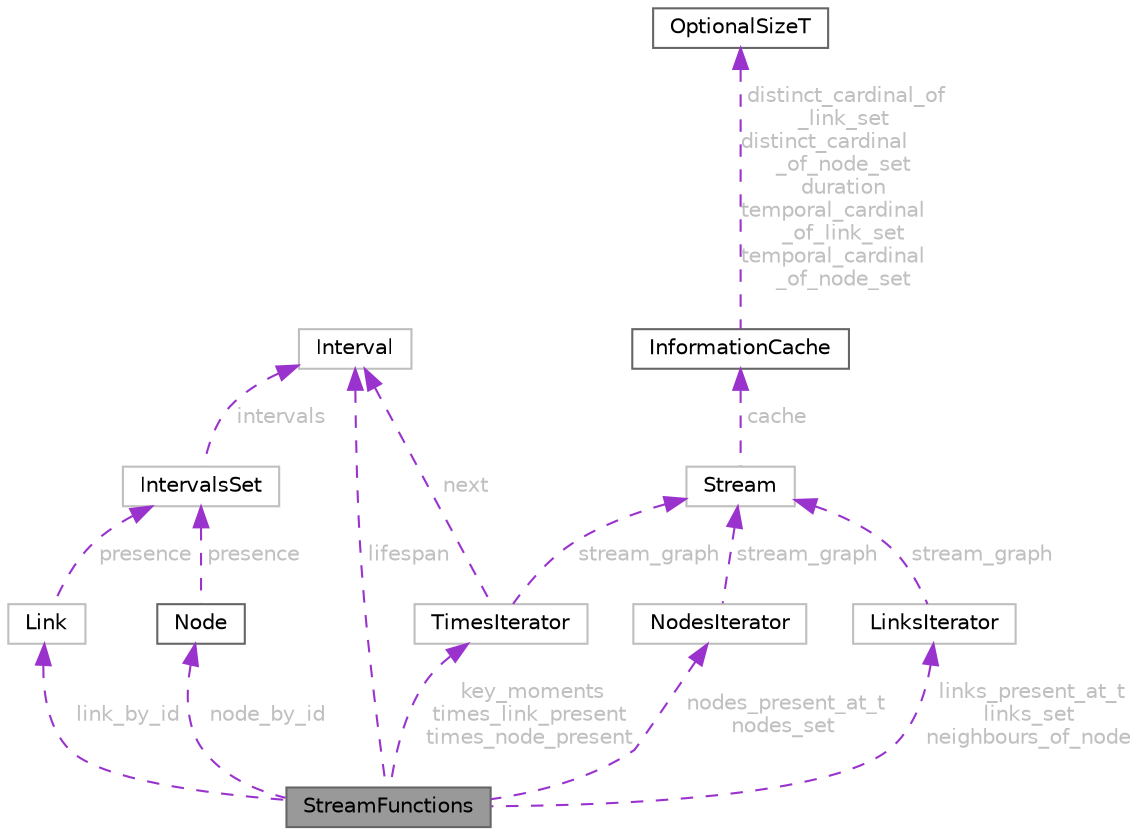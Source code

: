 digraph "StreamFunctions"
{
 // LATEX_PDF_SIZE
  bgcolor="transparent";
  edge [fontname=Helvetica,fontsize=10,labelfontname=Helvetica,labelfontsize=10];
  node [fontname=Helvetica,fontsize=10,shape=box,height=0.2,width=0.4];
  Node1 [id="Node000001",label="StreamFunctions",height=0.2,width=0.4,color="gray40", fillcolor="grey60", style="filled", fontcolor="black",tooltip="Table of functions to access the data of a StreamGraph."];
  Node2 -> Node1 [id="edge1_Node000001_Node000002",dir="back",color="darkorchid3",style="dashed",tooltip=" ",label=" lifespan",fontcolor="grey" ];
  Node2 [id="Node000002",label="Interval",height=0.2,width=0.4,color="grey75", fillcolor="white", style="filled",URL="$structInterval.html",tooltip=" "];
  Node3 -> Node1 [id="edge2_Node000001_Node000003",dir="back",color="darkorchid3",style="dashed",tooltip=" ",label=" nodes_present_at_t\nnodes_set",fontcolor="grey" ];
  Node3 [id="Node000003",label="NodesIterator",height=0.2,width=0.4,color="grey75", fillcolor="white", style="filled",URL="$structNodesIterator.html",tooltip=" "];
  Node4 -> Node3 [id="edge3_Node000003_Node000004",dir="back",color="darkorchid3",style="dashed",tooltip=" ",label=" stream_graph",fontcolor="grey" ];
  Node4 [id="Node000004",label="Stream",height=0.2,width=0.4,color="grey75", fillcolor="white", style="filled",URL="$structStream.html",tooltip=" "];
  Node5 -> Node4 [id="edge4_Node000004_Node000005",dir="back",color="darkorchid3",style="dashed",tooltip=" ",label=" cache",fontcolor="grey" ];
  Node5 [id="Node000005",label="InformationCache",height=0.2,width=0.4,color="gray40", fillcolor="white", style="filled",URL="$structInformationCache.html",tooltip="A cache of information about the 4 main sets of a Stream: the temporal nodes W, the temporal links E,..."];
  Node6 -> Node5 [id="edge5_Node000005_Node000006",dir="back",color="darkorchid3",style="dashed",tooltip=" ",label=" distinct_cardinal_of\l_link_set\ndistinct_cardinal\l_of_node_set\nduration\ntemporal_cardinal\l_of_link_set\ntemporal_cardinal\l_of_node_set",fontcolor="grey" ];
  Node6 [id="Node000006",label="OptionalSizeT",height=0.2,width=0.4,color="gray40", fillcolor="white", style="filled",URL="$structOptionalSizeT.html",tooltip="A size_t that can be optional."];
  Node7 -> Node1 [id="edge6_Node000001_Node000007",dir="back",color="darkorchid3",style="dashed",tooltip=" ",label=" links_present_at_t\nlinks_set\nneighbours_of_node",fontcolor="grey" ];
  Node7 [id="Node000007",label="LinksIterator",height=0.2,width=0.4,color="grey75", fillcolor="white", style="filled",URL="$structLinksIterator.html",tooltip=" "];
  Node4 -> Node7 [id="edge7_Node000007_Node000004",dir="back",color="darkorchid3",style="dashed",tooltip=" ",label=" stream_graph",fontcolor="grey" ];
  Node8 -> Node1 [id="edge8_Node000001_Node000008",dir="back",color="darkorchid3",style="dashed",tooltip=" ",label=" key_moments\ntimes_link_present\ntimes_node_present",fontcolor="grey" ];
  Node8 [id="Node000008",label="TimesIterator",height=0.2,width=0.4,color="grey75", fillcolor="white", style="filled",URL="$structTimesIterator.html",tooltip=" "];
  Node4 -> Node8 [id="edge9_Node000008_Node000004",dir="back",color="darkorchid3",style="dashed",tooltip=" ",label=" stream_graph",fontcolor="grey" ];
  Node2 -> Node8 [id="edge10_Node000008_Node000002",dir="back",color="darkorchid3",style="dashed",tooltip=" ",label=" next",fontcolor="grey" ];
  Node9 -> Node1 [id="edge11_Node000001_Node000009",dir="back",color="darkorchid3",style="dashed",tooltip=" ",label=" link_by_id",fontcolor="grey" ];
  Node9 [id="Node000009",label="Link",height=0.2,width=0.4,color="grey75", fillcolor="white", style="filled",URL="$structLink.html",tooltip=" "];
  Node10 -> Node9 [id="edge12_Node000009_Node000010",dir="back",color="darkorchid3",style="dashed",tooltip=" ",label=" presence",fontcolor="grey" ];
  Node10 [id="Node000010",label="IntervalsSet",height=0.2,width=0.4,color="grey75", fillcolor="white", style="filled",URL="$structIntervalsSet.html",tooltip=" "];
  Node2 -> Node10 [id="edge13_Node000010_Node000002",dir="back",color="darkorchid3",style="dashed",tooltip=" ",label=" intervals",fontcolor="grey" ];
  Node11 -> Node1 [id="edge14_Node000001_Node000011",dir="back",color="darkorchid3",style="dashed",tooltip=" ",label=" node_by_id",fontcolor="grey" ];
  Node11 [id="Node000011",label="Node",height=0.2,width=0.4,color="gray40", fillcolor="white", style="filled",URL="$structNode.html",tooltip="The structure of a node in a StreamGraph."];
  Node10 -> Node11 [id="edge15_Node000011_Node000010",dir="back",color="darkorchid3",style="dashed",tooltip=" ",label=" presence",fontcolor="grey" ];
}
